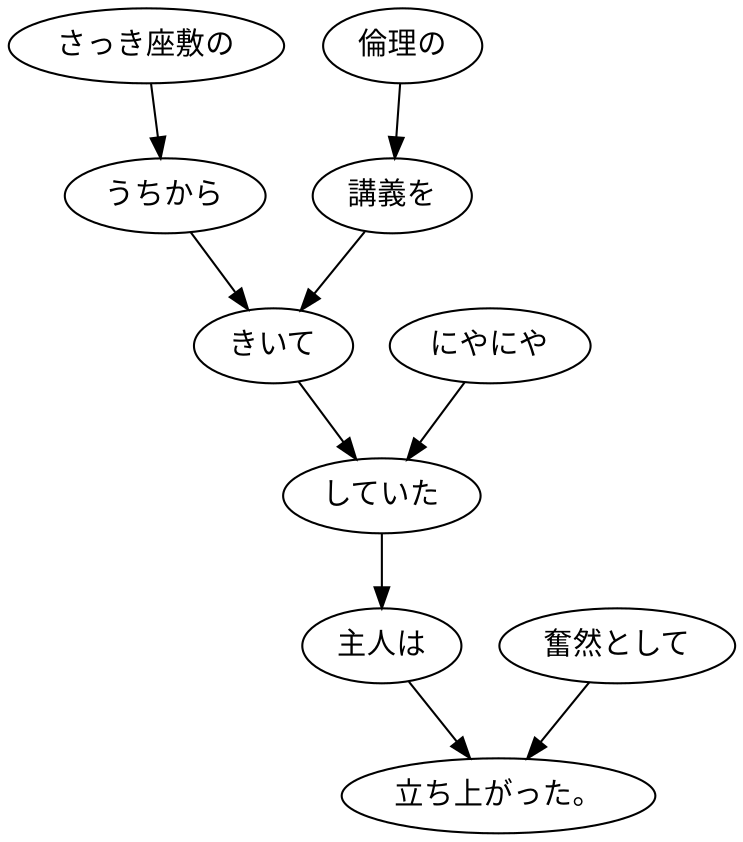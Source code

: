 digraph graph5101 {
	node0 [label="さっき座敷の"];
	node1 [label="うちから"];
	node2 [label="倫理の"];
	node3 [label="講義を"];
	node4 [label="きいて"];
	node5 [label="にやにや"];
	node6 [label="していた"];
	node7 [label="主人は"];
	node8 [label="奮然として"];
	node9 [label="立ち上がった。"];
	node0 -> node1;
	node1 -> node4;
	node2 -> node3;
	node3 -> node4;
	node4 -> node6;
	node5 -> node6;
	node6 -> node7;
	node7 -> node9;
	node8 -> node9;
}
